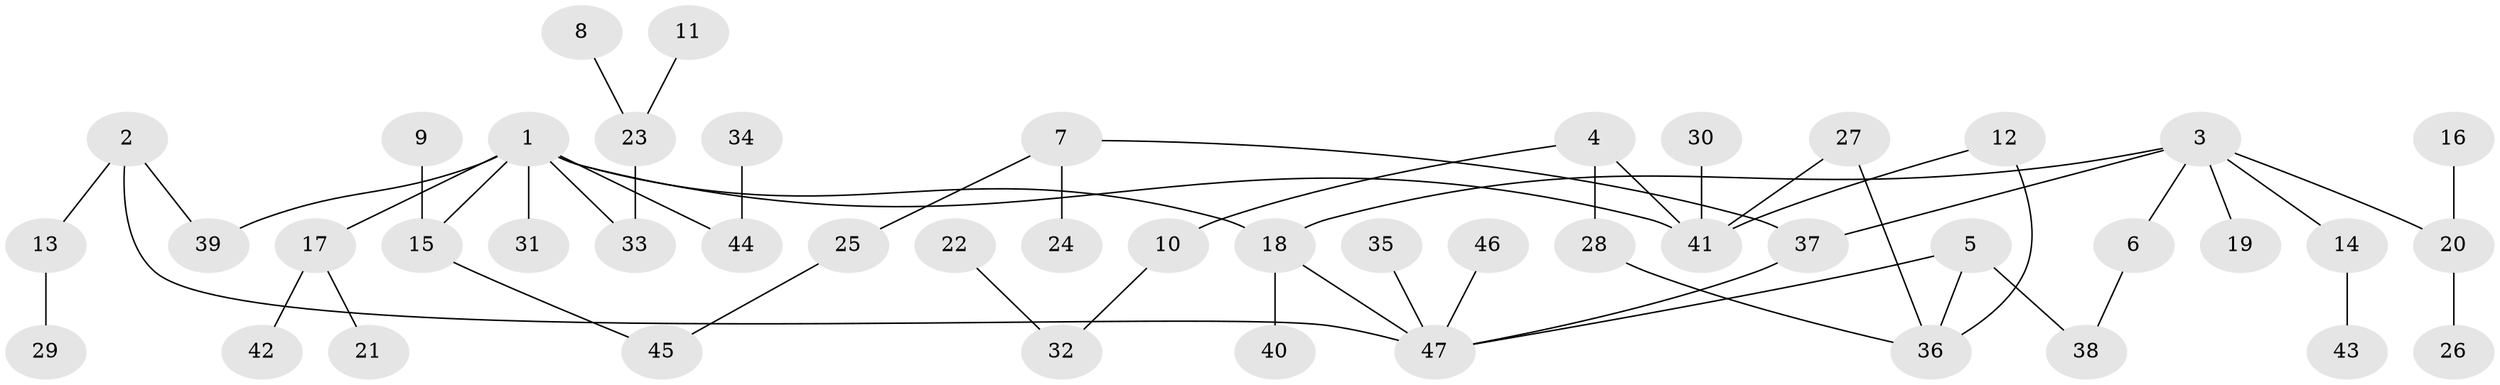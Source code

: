 // original degree distribution, {5: 0.05319148936170213, 4: 0.07446808510638298, 7: 0.010638297872340425, 6: 0.010638297872340425, 3: 0.14893617021276595, 2: 0.2765957446808511, 1: 0.425531914893617}
// Generated by graph-tools (version 1.1) at 2025/01/03/09/25 03:01:06]
// undirected, 47 vertices, 53 edges
graph export_dot {
graph [start="1"]
  node [color=gray90,style=filled];
  1;
  2;
  3;
  4;
  5;
  6;
  7;
  8;
  9;
  10;
  11;
  12;
  13;
  14;
  15;
  16;
  17;
  18;
  19;
  20;
  21;
  22;
  23;
  24;
  25;
  26;
  27;
  28;
  29;
  30;
  31;
  32;
  33;
  34;
  35;
  36;
  37;
  38;
  39;
  40;
  41;
  42;
  43;
  44;
  45;
  46;
  47;
  1 -- 15 [weight=1.0];
  1 -- 17 [weight=1.0];
  1 -- 18 [weight=1.0];
  1 -- 31 [weight=1.0];
  1 -- 33 [weight=1.0];
  1 -- 39 [weight=1.0];
  1 -- 41 [weight=1.0];
  1 -- 44 [weight=1.0];
  2 -- 13 [weight=1.0];
  2 -- 39 [weight=1.0];
  2 -- 47 [weight=1.0];
  3 -- 6 [weight=1.0];
  3 -- 14 [weight=1.0];
  3 -- 18 [weight=1.0];
  3 -- 19 [weight=1.0];
  3 -- 20 [weight=1.0];
  3 -- 37 [weight=1.0];
  4 -- 10 [weight=1.0];
  4 -- 28 [weight=1.0];
  4 -- 41 [weight=1.0];
  5 -- 36 [weight=1.0];
  5 -- 38 [weight=1.0];
  5 -- 47 [weight=1.0];
  6 -- 38 [weight=1.0];
  7 -- 24 [weight=1.0];
  7 -- 25 [weight=1.0];
  7 -- 37 [weight=1.0];
  8 -- 23 [weight=1.0];
  9 -- 15 [weight=1.0];
  10 -- 32 [weight=1.0];
  11 -- 23 [weight=1.0];
  12 -- 36 [weight=1.0];
  12 -- 41 [weight=1.0];
  13 -- 29 [weight=1.0];
  14 -- 43 [weight=1.0];
  15 -- 45 [weight=1.0];
  16 -- 20 [weight=1.0];
  17 -- 21 [weight=1.0];
  17 -- 42 [weight=1.0];
  18 -- 40 [weight=1.0];
  18 -- 47 [weight=1.0];
  20 -- 26 [weight=1.0];
  22 -- 32 [weight=1.0];
  23 -- 33 [weight=1.0];
  25 -- 45 [weight=1.0];
  27 -- 36 [weight=1.0];
  27 -- 41 [weight=1.0];
  28 -- 36 [weight=1.0];
  30 -- 41 [weight=1.0];
  34 -- 44 [weight=1.0];
  35 -- 47 [weight=1.0];
  37 -- 47 [weight=1.0];
  46 -- 47 [weight=1.0];
}
